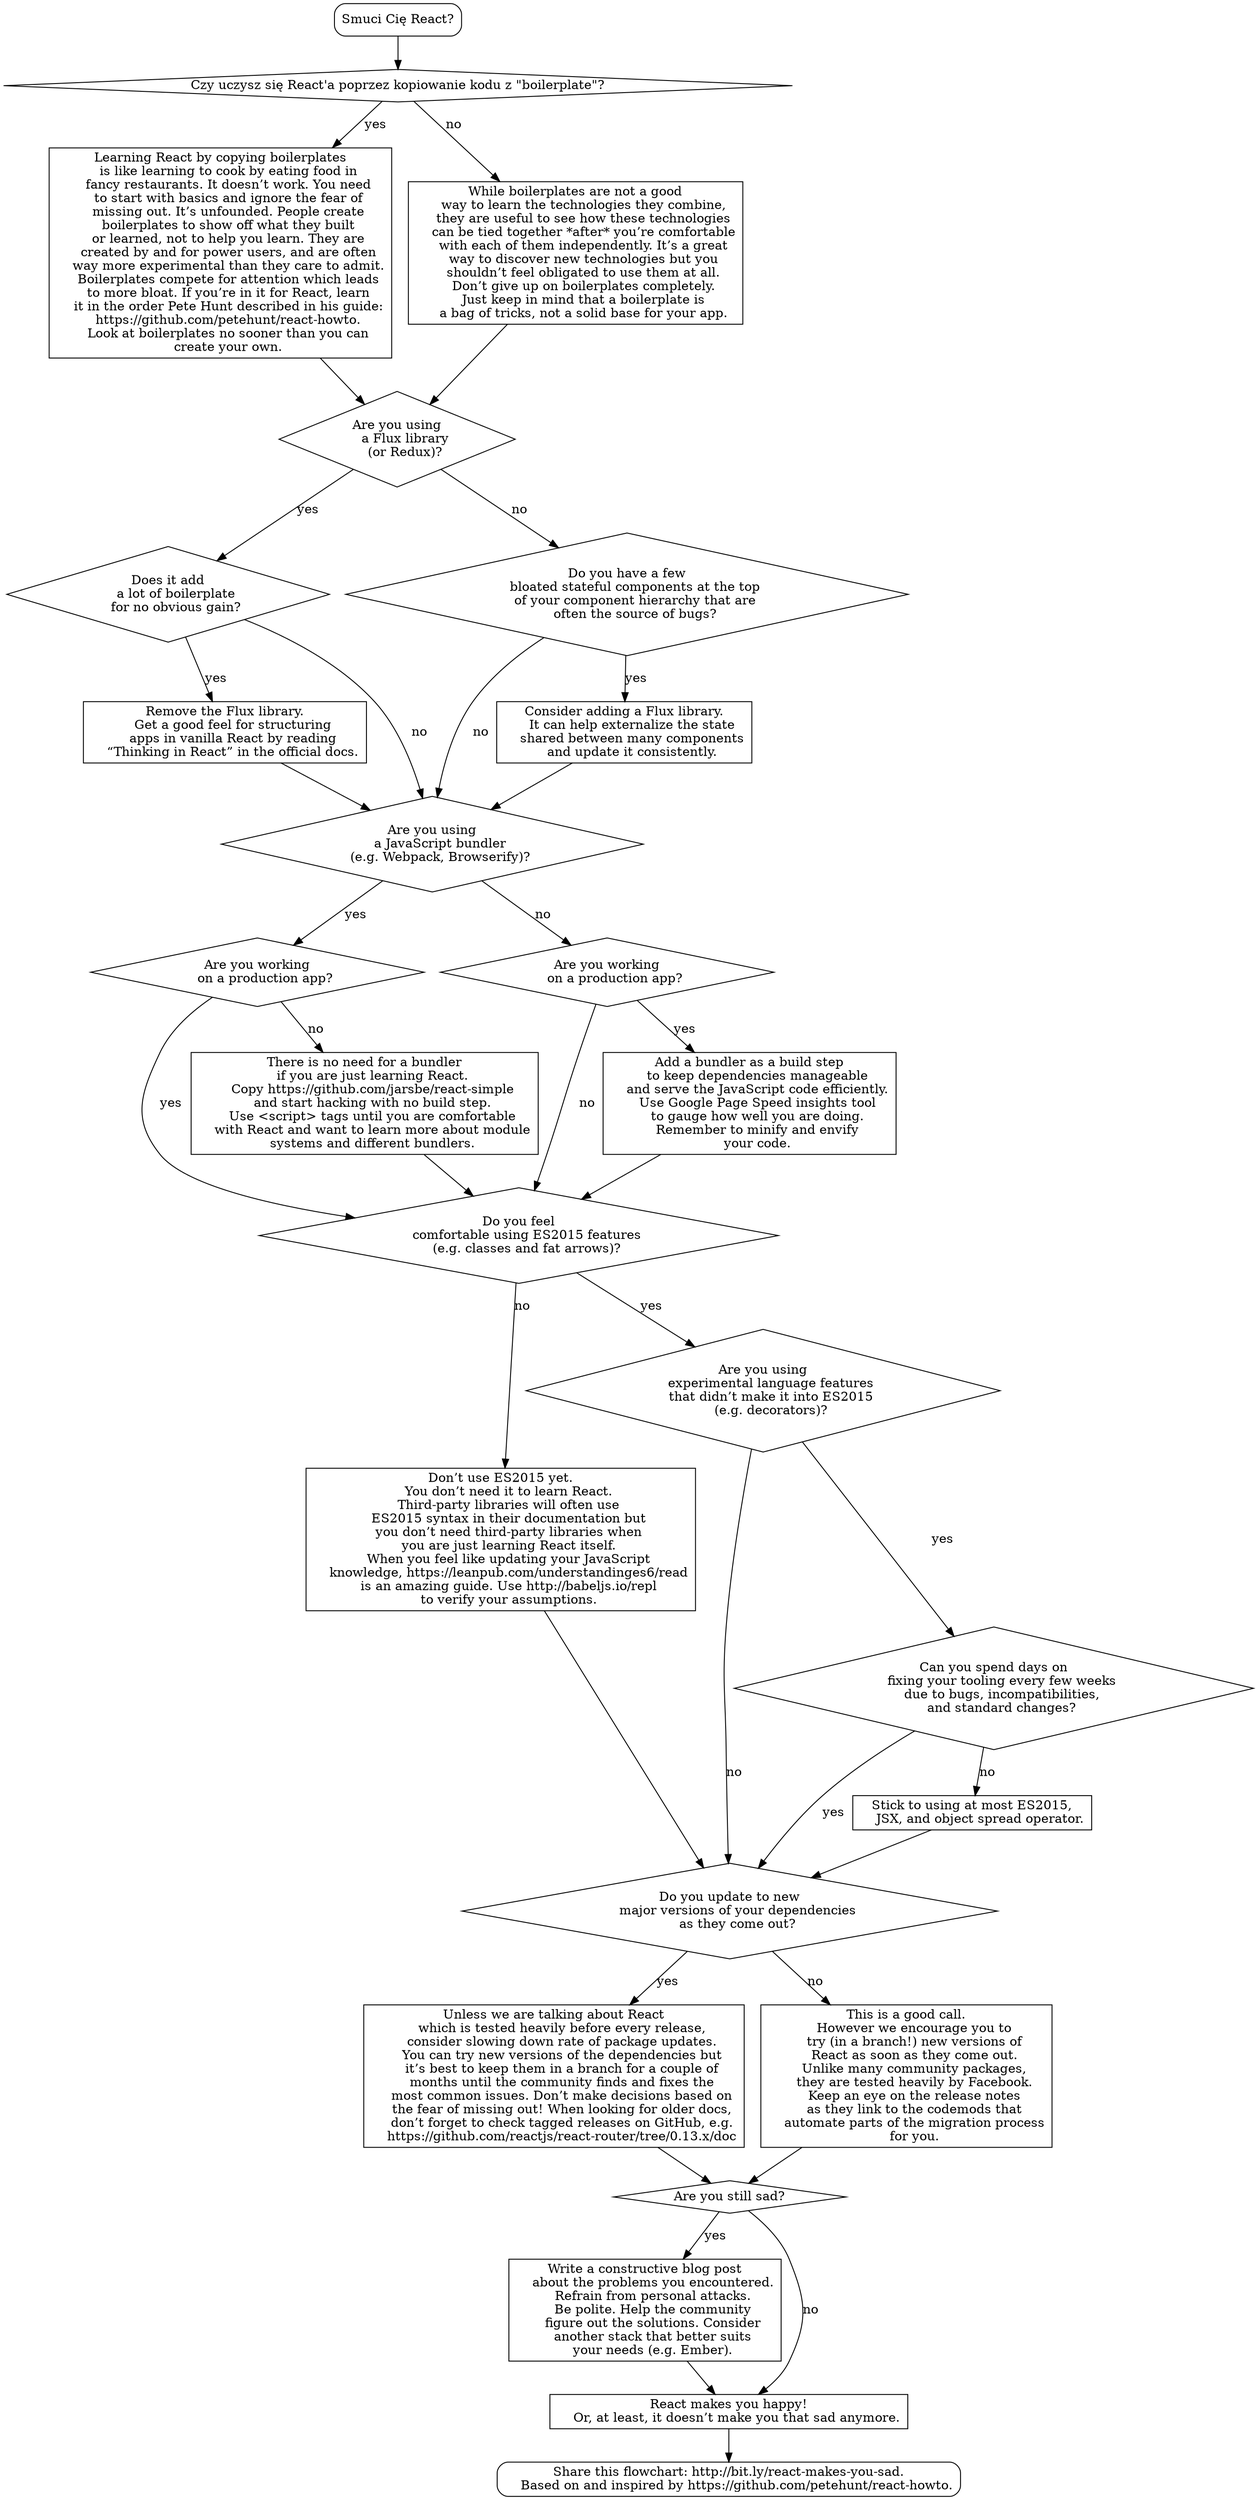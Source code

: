 digraph {
  unhappy[
    shape="box",
    style=rounded,
    label="Smuci Cię React?"
  ]
  unhappy -> are_you_using_react_boilerplates;

  # Boilerplate Fatigue

  are_you_using_react_boilerplates[
    shape="diamond",
    label="Czy uczysz się React'a poprzez kopiowanie kodu z \"boilerplate\"?"
  ]
  are_you_using_react_boilerplates -> boilerplates_dont_teach[label="yes"]
  are_you_using_react_boilerplates -> steal_from_boilerplates[label="no"]

  boilerplates_dont_teach[
    shape="box",
    label="Uczenie się React'a poprzez gotowe szablony projektów jest jak uczenie się gotowania poprzez jedzenie posiłków w drogich restauracjach. Tak to nie działa. Musisz zacząć od podstaw i zignorować strach przed pominięciem czegoś nowego. Ludzie tworzą gotowe szablony projektów, aby pokazać co stworzyli albo czego się nauczyli, a nie po to aby Ci pomóc w nauce. Szablony zostały stworzone przez i dla bardziej zaawansowanych użytkowników i częściej są tworzone bardziej jako eksperyment "

    label="Learning React by copying boilerplates
    is like learning to cook by eating food in
    fancy restaurants. It doesn’t work. You need
    to start with basics and ignore the fear of
    missing out. It’s unfounded. People create
    boilerplates to show off what they built
    or learned, not to help you learn. They are
    created by and for power users, and are often
    way more experimental than they care to admit.
    Boilerplates compete for attention which leads
    to more bloat. If you’re in it for React, learn
    it in the order Pete Hunt described in his guide:
    https://github.com/petehunt/react-howto.
    Look at boilerplates no sooner than you can
    create your own."
  ]
  boilerplates_dont_teach -> are_you_using_flux

  steal_from_boilerplates[
    shape="box",
    label="While boilerplates are not a good
    way to learn the technologies they combine,
    they are useful to see how these technologies
    can be tied together *after* you’re comfortable
    with each of them independently. It’s a great
    way to discover new technologies but you
    shouldn’t feel obligated to use them at all.
    Don’t give up on boilerplates completely.
    Just keep in mind that a boilerplate is
    a bag of tricks, not a solid base for your app."
  ]
  steal_from_boilerplates -> are_you_using_flux

  # Flux Fatigue

  are_you_using_flux[
    shape="diamond",
    label="Are you using
    a Flux library
    (or Redux)?"
  ]
  are_you_using_flux -> is_too_much_flux[label="yes"]
  are_you_using_flux -> is_not_enough_flux[label="no"]

  is_too_much_flux[
    shape="diamond",
    label="Does it add
    a lot of boilerplate
    for no obvious gain?"
  ]
  is_too_much_flux -> remove_flux[label="yes"]
  is_too_much_flux -> are_you_using_bundler[label="no"]

  is_not_enough_flux[
    shape="diamond",
    label="Do you have a few
    bloated stateful components at the top
    of your component hierarchy that are
    often the source of bugs?"
  ]
  is_not_enough_flux -> add_flux[label="yes"]
  is_not_enough_flux -> are_you_using_bundler[label="no"]

  add_flux[
    shape="box",
    label="Consider adding a Flux library.
    It can help externalize the state
    shared between many components
    and update it consistently."
  ]
  add_flux -> are_you_using_bundler

  remove_flux[
    shape="box",
    label="Remove the Flux library.
    Get a good feel for structuring
    apps in vanilla React by reading
    “Thinking in React” in the official docs."
  ]
  remove_flux -> are_you_using_bundler

  # Bundler Fatigue

  are_you_using_bundler[
    shape="diamond",
    label="Are you using
    a JavaScript bundler
    (e.g. Webpack, Browserify)?"
  ]
  are_you_using_bundler -> are_you_working_on_production_app_with_bundler[label="yes"]
  are_you_using_bundler -> are_you_working_on_production_app_without_bundler[label="no"]

  are_you_working_on_production_app_with_bundler[
    shape="diamond",
    label="Are you working
    on a production app?"
  ]
  are_you_working_on_production_app_with_bundler -> do_you_know_es2015[label="yes"]
  are_you_working_on_production_app_with_bundler -> remove_bundler[label="no"]

  are_you_working_on_production_app_without_bundler[
    shape="diamond",
    label="Are you working
    on a production app?"
  ]
  are_you_working_on_production_app_without_bundler -> add_bundler[label="yes"]
  are_you_working_on_production_app_without_bundler -> do_you_know_es2015[label="no"]

  add_bundler[
    shape="box",
    label="Add a bundler as a build step
    to keep dependencies manageable
    and serve the JavaScript code efficiently.
    Use Google Page Speed insights tool
    to gauge how well you are doing.
    Remember to minify and envify
    your code."
  ]
  add_bundler -> do_you_know_es2015

  remove_bundler[
    shape="box",
    label="There is no need for a bundler
    if you are just learning React.
    Copy https://github.com/jarsbe/react-simple
    and start hacking with no build step.
    Use <script> tags until you are comfortable
    with React and want to learn more about module
    systems and different bundlers."
  ]
  remove_bundler -> do_you_know_es2015

  # ES2015 Fatigue

  do_you_know_es2015[
    shape="diamond",
    label="Do you feel
    comfortable using ES2015 features
    (e.g. classes and fat arrows)?"
  ]
  do_you_know_es2015 -> use_es5[label="no"]
  do_you_know_es2015 -> are_you_using_dangerous_features[label="yes"]

  use_es5[
    shape="box",
    label="Don’t use ES2015 yet.
    You don’t need it to learn React.
    Third-party libraries will often use
    ES2015 syntax in their documentation but
    you don’t need third-party libraries when
    you are just learning React itself.
    When you feel like updating your JavaScript
    knowledge, https://leanpub.com/understandinges6/read
    is an amazing guide. Use http://babeljs.io/repl
    to verify your assumptions."
  ]
  use_es5 -> do_you_update_packages_asap

  # ESnext Fatigue

  are_you_using_dangerous_features[
    shape="diamond",
    label="Are you using
    experimental language features
    that didn’t make it into ES2015
    (e.g. decorators)?"
  ]
  are_you_using_dangerous_features -> can_you_spend_days_on_your_tooling[label="yes"]
  are_you_using_dangerous_features -> do_you_update_packages_asap[label="no"]

  can_you_spend_days_on_your_tooling[
    shape="diamond",
    label="Can you spend days on
    fixing your tooling every few weeks
    due to bugs, incompatibilities,
    and standard changes?"
  ]
  can_you_spend_days_on_your_tooling -> do_you_update_packages_asap[label="yes"]
  can_you_spend_days_on_your_tooling -> stick_to_es2015[label="no"]

  stick_to_es2015[
    shape="box",
    label="Stick to using at most ES2015,
    JSX, and object spread operator."
  ]
  stick_to_es2015 -> do_you_update_packages_asap

  # Semver Fatigue

  do_you_update_packages_asap[
    shape="diamond",
    label="Do you update to new
    major versions of your dependencies
    as they come out?"
  ]
  do_you_update_packages_asap -> give_it_two_months[label="yes"]
  do_you_update_packages_asap -> consider_updating_react[label="no"]

  give_it_two_months[
    shape="box",
    label="Unless we are talking about React
    which is tested heavily before every release,
    consider slowing down rate of package updates.
    You can try new versions of the dependencies but
    it’s best to keep them in a branch for a couple of
    months until the community finds and fixes the
    most common issues. Don’t make decisions based on
    the fear of missing out! When looking for older docs,
    don’t forget to check tagged releases on GitHub, e.g.
    https://github.com/reactjs/react-router/tree/0.13.x/doc"
  ]
  give_it_two_months -> are_you_still_sad

  consider_updating_react[
    shape="box",
    label="This is a good call.
    However we encourage you to
    try (in a branch!) new versions of
    React as soon as they come out.
    Unlike many community packages,
    they are tested heavily by Facebook.
    Keep an eye on the release notes
    as they link to the codemods that
    automate parts of the migration process
    for you."
  ]
  consider_updating_react -> are_you_still_sad

  # End

  are_you_still_sad[
    shape="diamond",
    label="Are you still sad?"
  ]
  are_you_still_sad -> rant[label="yes"];
  are_you_still_sad -> happy[label="no"];

  rant[
    shape="box",
    label="Write a constructive blog post
    about the problems you encountered.
    Refrain from personal attacks.
    Be polite. Help the community
    figure out the solutions. Consider
    another stack that better suits
    your needs (e.g. Ember)."
  ]
  rant -> happy

  happy[
    shape="box",
    label="React makes you happy!
    Or, at least, it doesn’t make you that sad anymore."
  ]
  happy -> share

  share [
    shape="box",
    style=rounded,
    label="Share this flowchart: http://bit.ly/react-makes-you-sad.
    Based on and inspired by https://github.com/petehunt/react-howto."
  ]
}
